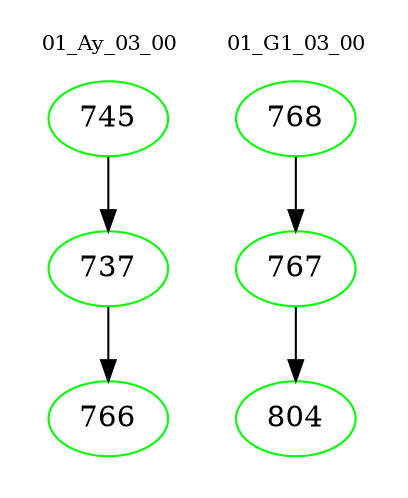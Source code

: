 digraph{
subgraph cluster_0 {
color = white
label = "01_Ay_03_00";
fontsize=10;
T0_745 [label="745", color="green"]
T0_745 -> T0_737 [color="black"]
T0_737 [label="737", color="green"]
T0_737 -> T0_766 [color="black"]
T0_766 [label="766", color="green"]
}
subgraph cluster_1 {
color = white
label = "01_G1_03_00";
fontsize=10;
T1_768 [label="768", color="green"]
T1_768 -> T1_767 [color="black"]
T1_767 [label="767", color="green"]
T1_767 -> T1_804 [color="black"]
T1_804 [label="804", color="green"]
}
}
